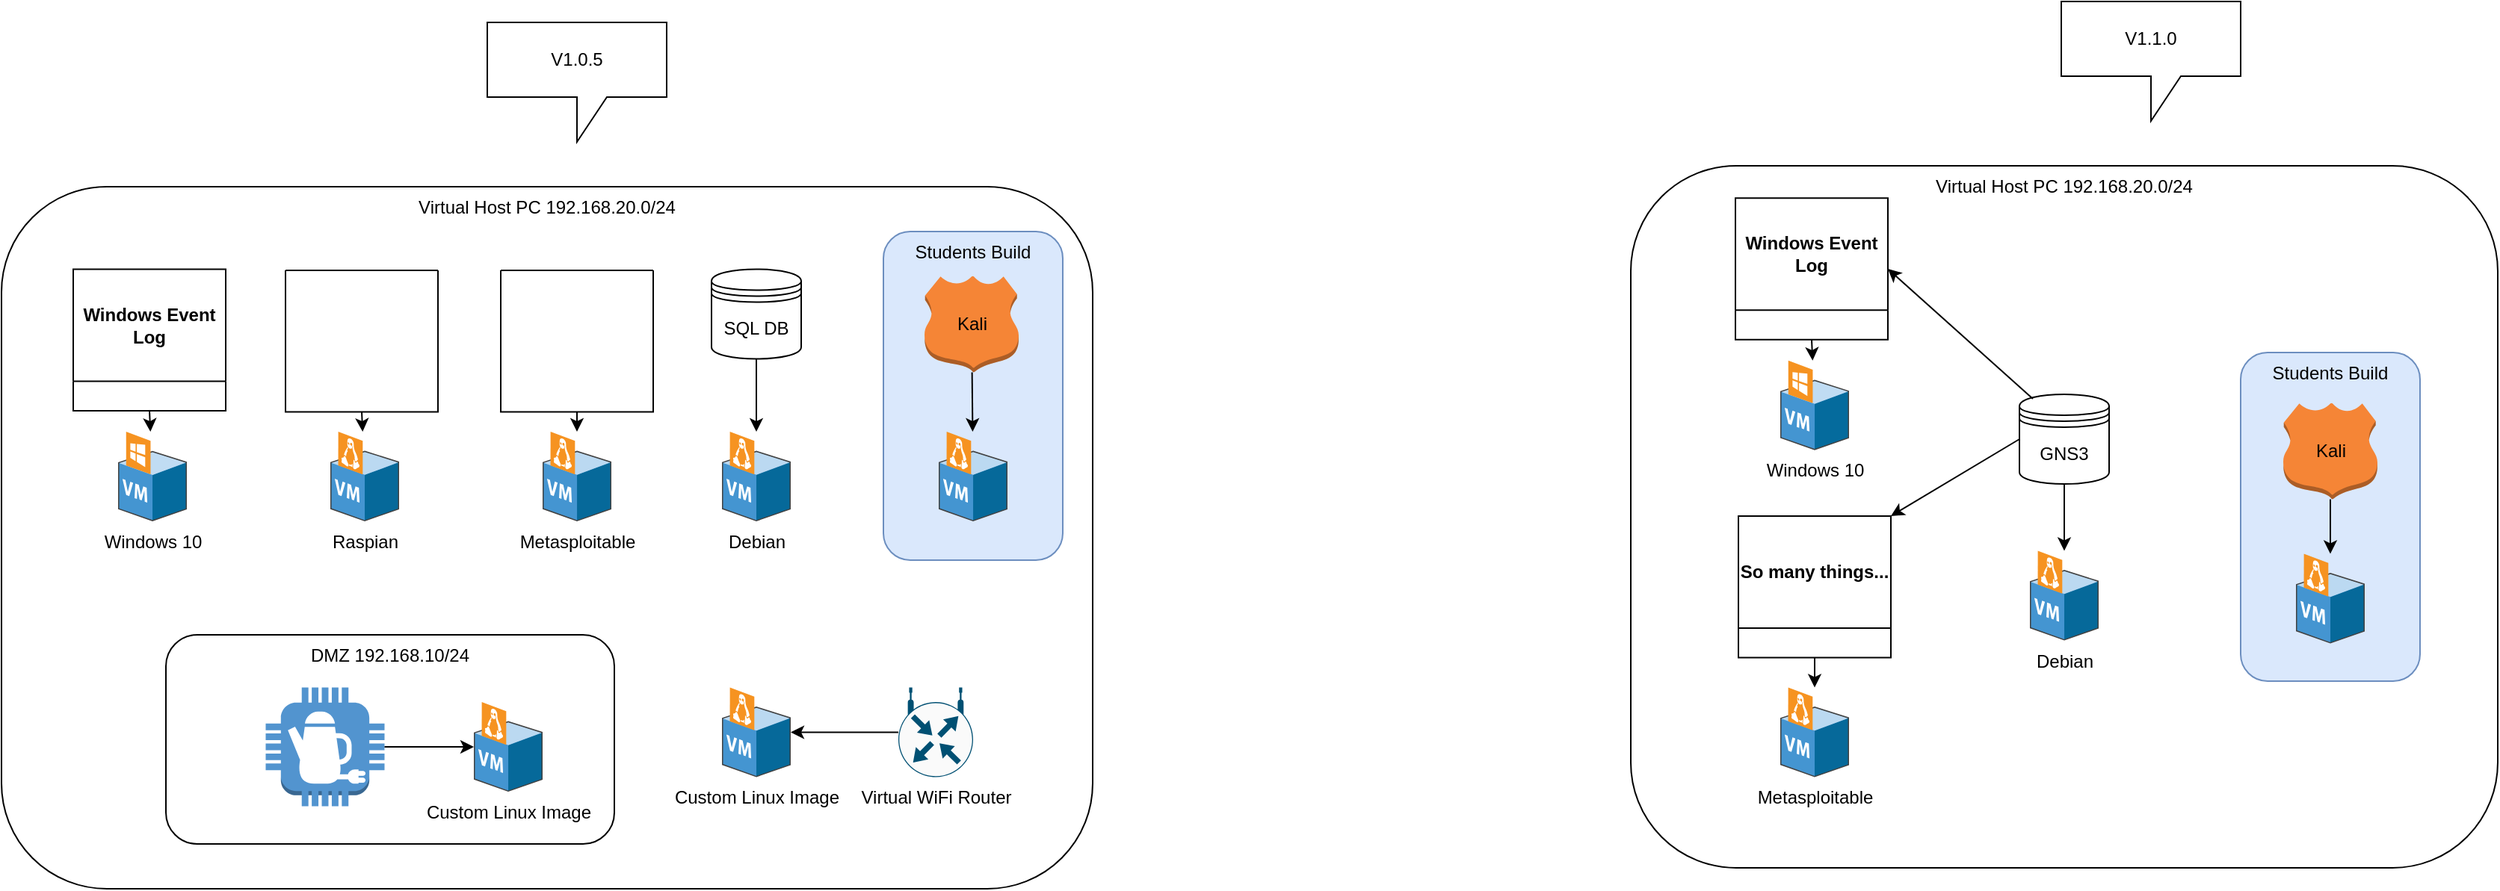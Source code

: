 <mxfile version="24.3.1" type="github">
  <diagram id="l8hXMBHkgcEJcSW0mbfh" name="Page-1">
    <mxGraphModel dx="736" dy="541" grid="1" gridSize="10" guides="1" tooltips="1" connect="1" arrows="1" fold="1" page="1" pageScale="1" pageWidth="1169" pageHeight="827" background="none" math="0" shadow="0">
      <root>
        <mxCell id="0" />
        <mxCell id="1" parent="0" />
        <mxCell id="lg6u2N_QulWBPJrrKfVZ-14" value="Virtual Host PC 192.168.20.0/24" style="rounded=1;whiteSpace=wrap;html=1;verticalAlign=top;" parent="1" vertex="1">
          <mxGeometry x="190" y="274" width="730" height="470" as="geometry" />
        </mxCell>
        <mxCell id="lg6u2N_QulWBPJrrKfVZ-9" value="Students Build" style="rounded=1;whiteSpace=wrap;html=1;verticalAlign=top;fillColor=#dae8fc;strokeColor=#6c8ebf;" parent="1" vertex="1">
          <mxGeometry x="780" y="304" width="120" height="220" as="geometry" />
        </mxCell>
        <mxCell id="lg6u2N_QulWBPJrrKfVZ-5" value="Debian" style="shadow=0;dashed=0;html=1;labelPosition=center;verticalLabelPosition=bottom;verticalAlign=top;align=center;outlineConnect=0;shape=mxgraph.veeam.3d.vm_linux;" parent="1" vertex="1">
          <mxGeometry x="672" y="438" width="46" height="60" as="geometry" />
        </mxCell>
        <mxCell id="lg6u2N_QulWBPJrrKfVZ-6" value="" style="shadow=0;dashed=0;html=1;labelPosition=center;verticalLabelPosition=bottom;verticalAlign=top;align=center;outlineConnect=0;shape=mxgraph.veeam.3d.vm_linux;" parent="1" vertex="1">
          <mxGeometry x="817" y="438" width="46" height="60" as="geometry" />
        </mxCell>
        <mxCell id="lg6u2N_QulWBPJrrKfVZ-8" value="Kali" style="outlineConnect=0;dashed=0;verticalLabelPosition=middle;verticalAlign=middle;align=center;html=1;shape=mxgraph.aws3.hosted_zone;fillColor=#F58536;gradientColor=none;labelPosition=center;" parent="1" vertex="1">
          <mxGeometry x="807.5" y="333.75" width="63" height="64.5" as="geometry" />
        </mxCell>
        <mxCell id="lg6u2N_QulWBPJrrKfVZ-15" value="Metasploitable" style="shadow=0;dashed=0;html=1;labelPosition=center;verticalLabelPosition=bottom;verticalAlign=top;align=center;outlineConnect=0;shape=mxgraph.veeam.3d.vm_linux;" parent="1" vertex="1">
          <mxGeometry x="552" y="438" width="46" height="60" as="geometry" />
        </mxCell>
        <mxCell id="lg6u2N_QulWBPJrrKfVZ-26" value="" style="endArrow=classic;html=1;rounded=0;" parent="1" source="lg6u2N_QulWBPJrrKfVZ-8" target="lg6u2N_QulWBPJrrKfVZ-6" edge="1">
          <mxGeometry width="50" height="50" relative="1" as="geometry">
            <mxPoint x="780" y="494" as="sourcePoint" />
            <mxPoint x="830" y="444" as="targetPoint" />
          </mxGeometry>
        </mxCell>
        <mxCell id="lg6u2N_QulWBPJrrKfVZ-30" value="Windows 10" style="shadow=0;dashed=0;html=1;labelPosition=center;verticalLabelPosition=bottom;verticalAlign=top;align=center;outlineConnect=0;shape=mxgraph.veeam.3d.vm_windows;" parent="1" vertex="1">
          <mxGeometry x="268" y="438" width="46" height="60" as="geometry" />
        </mxCell>
        <mxCell id="lg6u2N_QulWBPJrrKfVZ-35" value="Raspian" style="shadow=0;dashed=0;html=1;labelPosition=center;verticalLabelPosition=bottom;verticalAlign=top;align=center;outlineConnect=0;shape=mxgraph.veeam.3d.vm_linux;" parent="1" vertex="1">
          <mxGeometry x="410" y="438" width="46" height="60" as="geometry" />
        </mxCell>
        <mxCell id="lg6u2N_QulWBPJrrKfVZ-36" value="" style="endArrow=classic;html=1;rounded=0;exitX=0.5;exitY=1;exitDx=0;exitDy=0;" parent="1" source="lg6u2N_QulWBPJrrKfVZ-43" target="lg6u2N_QulWBPJrrKfVZ-35" edge="1">
          <mxGeometry width="50" height="50" relative="1" as="geometry">
            <mxPoint x="433" y="426" as="sourcePoint" />
            <mxPoint x="507" y="348.25" as="targetPoint" />
          </mxGeometry>
        </mxCell>
        <mxCell id="lg6u2N_QulWBPJrrKfVZ-38" value="" style="endArrow=classic;html=1;rounded=0;exitX=0.5;exitY=1;exitDx=0;exitDy=0;" parent="1" source="lg6u2N_QulWBPJrrKfVZ-42" target="lg6u2N_QulWBPJrrKfVZ-30" edge="1">
          <mxGeometry width="50" height="50" relative="1" as="geometry">
            <mxPoint x="291.309" y="422.8" as="sourcePoint" />
            <mxPoint x="830" y="444" as="targetPoint" />
          </mxGeometry>
        </mxCell>
        <mxCell id="lg6u2N_QulWBPJrrKfVZ-40" value="" style="endArrow=classic;html=1;rounded=0;exitX=0.5;exitY=1;exitDx=0;exitDy=0;" parent="1" source="lg6u2N_QulWBPJrrKfVZ-44" target="lg6u2N_QulWBPJrrKfVZ-15" edge="1">
          <mxGeometry width="50" height="50" relative="1" as="geometry">
            <mxPoint x="574.527" y="425.8" as="sourcePoint" />
            <mxPoint x="830" y="444" as="targetPoint" />
          </mxGeometry>
        </mxCell>
        <mxCell id="lg6u2N_QulWBPJrrKfVZ-42" value="Windows Event Log" style="swimlane;startSize=75;whiteSpace=wrap;verticalAlign=middle;labelPosition=center;verticalLabelPosition=middle;align=center;" parent="1" vertex="1">
          <mxGeometry x="238" y="329.25" width="102" height="94.75" as="geometry" />
        </mxCell>
        <mxCell id="lg6u2N_QulWBPJrrKfVZ-43" value="" style="swimlane;startSize=0;" parent="1" vertex="1">
          <mxGeometry x="380" y="330" width="102" height="94.75" as="geometry" />
        </mxCell>
        <mxCell id="lg6u2N_QulWBPJrrKfVZ-44" value="" style="swimlane;startSize=0;" parent="1" vertex="1">
          <mxGeometry x="524" y="330" width="102" height="94.75" as="geometry" />
        </mxCell>
        <mxCell id="lg6u2N_QulWBPJrrKfVZ-46" value="DMZ 192.168.10/24" style="rounded=1;whiteSpace=wrap;html=1;verticalAlign=top;fillColor=none;" parent="1" vertex="1">
          <mxGeometry x="300" y="574" width="300" height="140" as="geometry" />
        </mxCell>
        <mxCell id="lg6u2N_QulWBPJrrKfVZ-18" value="" style="outlineConnect=0;dashed=0;verticalLabelPosition=bottom;verticalAlign=top;align=center;html=1;shape=mxgraph.aws3.coffee_pot;fillColor=#5294CF;gradientColor=none;" parent="1" vertex="1">
          <mxGeometry x="366.75" y="609.25" width="79.5" height="79.5" as="geometry" />
        </mxCell>
        <mxCell id="lg6u2N_QulWBPJrrKfVZ-49" value="" style="edgeStyle=orthogonalEdgeStyle;rounded=0;orthogonalLoop=1;jettySize=auto;html=1;" parent="1" source="lg6u2N_QulWBPJrrKfVZ-48" target="lg6u2N_QulWBPJrrKfVZ-5" edge="1">
          <mxGeometry relative="1" as="geometry">
            <Array as="points" />
          </mxGeometry>
        </mxCell>
        <mxCell id="lg6u2N_QulWBPJrrKfVZ-48" value="SQL DB" style="shape=datastore;whiteSpace=wrap;html=1;" parent="1" vertex="1">
          <mxGeometry x="665" y="329.25" width="60" height="60" as="geometry" />
        </mxCell>
        <mxCell id="lg6u2N_QulWBPJrrKfVZ-50" value="Virtual WiFi Router" style="sketch=0;points=[[0.5,0,0],[1,0.5,0],[0.5,1,0],[0,0.5,0],[0.145,0.145,0],[0.856,0.145,0],[0.855,0.856,0],[0.145,0.855,0]];verticalLabelPosition=bottom;html=1;verticalAlign=top;aspect=fixed;align=center;pointerEvents=1;shape=mxgraph.cisco19.rect;prIcon=wireless_router;fillColor=#FAFAFA;strokeColor=#005073;labelPosition=center;" parent="1" vertex="1">
          <mxGeometry x="790" y="609.25" width="50" height="60" as="geometry" />
        </mxCell>
        <mxCell id="lg6u2N_QulWBPJrrKfVZ-51" value="Custom Linux Image" style="shadow=0;dashed=0;html=1;labelPosition=center;verticalLabelPosition=bottom;verticalAlign=top;align=center;outlineConnect=0;shape=mxgraph.veeam.3d.vm_linux;" parent="1" vertex="1">
          <mxGeometry x="506" y="619" width="46" height="60" as="geometry" />
        </mxCell>
        <mxCell id="lg6u2N_QulWBPJrrKfVZ-52" value="" style="endArrow=classic;html=1;rounded=0;" parent="1" source="lg6u2N_QulWBPJrrKfVZ-18" target="lg6u2N_QulWBPJrrKfVZ-51" edge="1">
          <mxGeometry width="50" height="50" relative="1" as="geometry">
            <mxPoint x="780" y="584" as="sourcePoint" />
            <mxPoint x="830" y="534" as="targetPoint" />
          </mxGeometry>
        </mxCell>
        <mxCell id="lg6u2N_QulWBPJrrKfVZ-53" value="Custom Linux Image" style="shadow=0;dashed=0;html=1;labelPosition=center;verticalLabelPosition=bottom;verticalAlign=top;align=center;outlineConnect=0;shape=mxgraph.veeam.3d.vm_linux;" parent="1" vertex="1">
          <mxGeometry x="672" y="609.25" width="46" height="60" as="geometry" />
        </mxCell>
        <mxCell id="lg6u2N_QulWBPJrrKfVZ-54" value="" style="endArrow=classic;html=1;rounded=0;exitX=0;exitY=0.5;exitDx=0;exitDy=0;exitPerimeter=0;" parent="1" source="lg6u2N_QulWBPJrrKfVZ-50" target="lg6u2N_QulWBPJrrKfVZ-53" edge="1">
          <mxGeometry width="50" height="50" relative="1" as="geometry">
            <mxPoint x="770" y="644" as="sourcePoint" />
            <mxPoint x="830" y="534" as="targetPoint" />
          </mxGeometry>
        </mxCell>
        <mxCell id="HJctW9A064tmooR44P-Z-25" value="Virtual Host PC 192.168.20.0/24" style="rounded=1;whiteSpace=wrap;html=1;verticalAlign=top;" vertex="1" parent="1">
          <mxGeometry x="1280" y="260" width="580" height="470" as="geometry" />
        </mxCell>
        <mxCell id="HJctW9A064tmooR44P-Z-26" value="Students Build" style="rounded=1;whiteSpace=wrap;html=1;verticalAlign=top;fillColor=#dae8fc;strokeColor=#6c8ebf;" vertex="1" parent="1">
          <mxGeometry x="1688" y="385" width="120" height="220" as="geometry" />
        </mxCell>
        <mxCell id="HJctW9A064tmooR44P-Z-27" value="Debian" style="shadow=0;dashed=0;html=1;labelPosition=center;verticalLabelPosition=bottom;verticalAlign=top;align=center;outlineConnect=0;shape=mxgraph.veeam.3d.vm_linux;" vertex="1" parent="1">
          <mxGeometry x="1547" y="517.75" width="46" height="60" as="geometry" />
        </mxCell>
        <mxCell id="HJctW9A064tmooR44P-Z-28" value="" style="shadow=0;dashed=0;html=1;labelPosition=center;verticalLabelPosition=bottom;verticalAlign=top;align=center;outlineConnect=0;shape=mxgraph.veeam.3d.vm_linux;" vertex="1" parent="1">
          <mxGeometry x="1725" y="519.75" width="46" height="60" as="geometry" />
        </mxCell>
        <mxCell id="HJctW9A064tmooR44P-Z-29" value="Kali" style="outlineConnect=0;dashed=0;verticalLabelPosition=middle;verticalAlign=middle;align=center;html=1;shape=mxgraph.aws3.hosted_zone;fillColor=#F58536;gradientColor=none;labelPosition=center;" vertex="1" parent="1">
          <mxGeometry x="1716.5" y="418.75" width="63" height="64.5" as="geometry" />
        </mxCell>
        <mxCell id="HJctW9A064tmooR44P-Z-30" value="Metasploitable" style="shadow=0;dashed=0;html=1;labelPosition=center;verticalLabelPosition=bottom;verticalAlign=top;align=center;outlineConnect=0;shape=mxgraph.veeam.3d.vm_linux;" vertex="1" parent="1">
          <mxGeometry x="1380" y="609.25" width="46" height="60" as="geometry" />
        </mxCell>
        <mxCell id="HJctW9A064tmooR44P-Z-31" value="" style="endArrow=classic;html=1;rounded=0;" edge="1" parent="1" source="HJctW9A064tmooR44P-Z-29" target="HJctW9A064tmooR44P-Z-28">
          <mxGeometry width="50" height="50" relative="1" as="geometry">
            <mxPoint x="1745" y="484" as="sourcePoint" />
            <mxPoint x="1795" y="434" as="targetPoint" />
          </mxGeometry>
        </mxCell>
        <mxCell id="HJctW9A064tmooR44P-Z-32" value="Windows 10" style="shadow=0;dashed=0;html=1;labelPosition=center;verticalLabelPosition=bottom;verticalAlign=top;align=center;outlineConnect=0;shape=mxgraph.veeam.3d.vm_windows;" vertex="1" parent="1">
          <mxGeometry x="1380" y="390.38" width="46" height="60" as="geometry" />
        </mxCell>
        <mxCell id="HJctW9A064tmooR44P-Z-35" value="" style="endArrow=classic;html=1;rounded=0;exitX=0.5;exitY=1;exitDx=0;exitDy=0;" edge="1" parent="1" source="HJctW9A064tmooR44P-Z-37" target="HJctW9A064tmooR44P-Z-32">
          <mxGeometry width="50" height="50" relative="1" as="geometry">
            <mxPoint x="1381.309" y="408.8" as="sourcePoint" />
            <mxPoint x="1920" y="430" as="targetPoint" />
          </mxGeometry>
        </mxCell>
        <mxCell id="HJctW9A064tmooR44P-Z-37" value="Windows Event Log" style="swimlane;startSize=75;whiteSpace=wrap;verticalAlign=middle;labelPosition=center;verticalLabelPosition=middle;align=center;" vertex="1" parent="1">
          <mxGeometry x="1350" y="281.63" width="102" height="94.75" as="geometry" />
        </mxCell>
        <mxCell id="HJctW9A064tmooR44P-Z-42" value="" style="edgeStyle=orthogonalEdgeStyle;rounded=0;orthogonalLoop=1;jettySize=auto;html=1;" edge="1" parent="1" source="HJctW9A064tmooR44P-Z-43" target="HJctW9A064tmooR44P-Z-27">
          <mxGeometry relative="1" as="geometry">
            <Array as="points" />
          </mxGeometry>
        </mxCell>
        <mxCell id="HJctW9A064tmooR44P-Z-43" value="GNS3" style="shape=datastore;whiteSpace=wrap;html=1;" vertex="1" parent="1">
          <mxGeometry x="1540" y="413" width="60" height="60" as="geometry" />
        </mxCell>
        <mxCell id="HJctW9A064tmooR44P-Z-50" value="V1.0.5" style="shape=callout;whiteSpace=wrap;html=1;perimeter=calloutPerimeter;" vertex="1" parent="1">
          <mxGeometry x="515" y="164" width="120" height="80" as="geometry" />
        </mxCell>
        <mxCell id="HJctW9A064tmooR44P-Z-51" value="V1.1.0" style="shape=callout;whiteSpace=wrap;html=1;perimeter=calloutPerimeter;" vertex="1" parent="1">
          <mxGeometry x="1568" y="150" width="120" height="80" as="geometry" />
        </mxCell>
        <mxCell id="HJctW9A064tmooR44P-Z-53" value="" style="endArrow=classic;html=1;rounded=0;exitX=0.5;exitY=1;exitDx=0;exitDy=0;" edge="1" parent="1" source="HJctW9A064tmooR44P-Z-54" target="HJctW9A064tmooR44P-Z-30">
          <mxGeometry width="50" height="50" relative="1" as="geometry">
            <mxPoint x="1495.309" y="558.8" as="sourcePoint" />
            <mxPoint x="1494" y="574" as="targetPoint" />
          </mxGeometry>
        </mxCell>
        <mxCell id="HJctW9A064tmooR44P-Z-54" value="So many things..." style="swimlane;startSize=75;whiteSpace=wrap;verticalAlign=middle;labelPosition=center;verticalLabelPosition=middle;align=center;" vertex="1" parent="1">
          <mxGeometry x="1352" y="494.5" width="102" height="94.75" as="geometry" />
        </mxCell>
        <mxCell id="HJctW9A064tmooR44P-Z-56" value="" style="endArrow=classic;html=1;rounded=0;entryX=1;entryY=0.5;entryDx=0;entryDy=0;exitX=0.15;exitY=0.05;exitDx=0;exitDy=0;exitPerimeter=0;" edge="1" parent="1" source="HJctW9A064tmooR44P-Z-43" target="HJctW9A064tmooR44P-Z-37">
          <mxGeometry width="50" height="50" relative="1" as="geometry">
            <mxPoint x="1540" y="410" as="sourcePoint" />
            <mxPoint x="1390" y="434" as="targetPoint" />
          </mxGeometry>
        </mxCell>
        <mxCell id="HJctW9A064tmooR44P-Z-57" value="" style="endArrow=classic;html=1;rounded=0;entryX=1;entryY=0;entryDx=0;entryDy=0;exitX=0;exitY=0.5;exitDx=0;exitDy=0;" edge="1" parent="1" source="HJctW9A064tmooR44P-Z-43" target="HJctW9A064tmooR44P-Z-54">
          <mxGeometry width="50" height="50" relative="1" as="geometry">
            <mxPoint x="1640" y="361" as="sourcePoint" />
            <mxPoint x="1440" y="373" as="targetPoint" />
          </mxGeometry>
        </mxCell>
      </root>
    </mxGraphModel>
  </diagram>
</mxfile>
